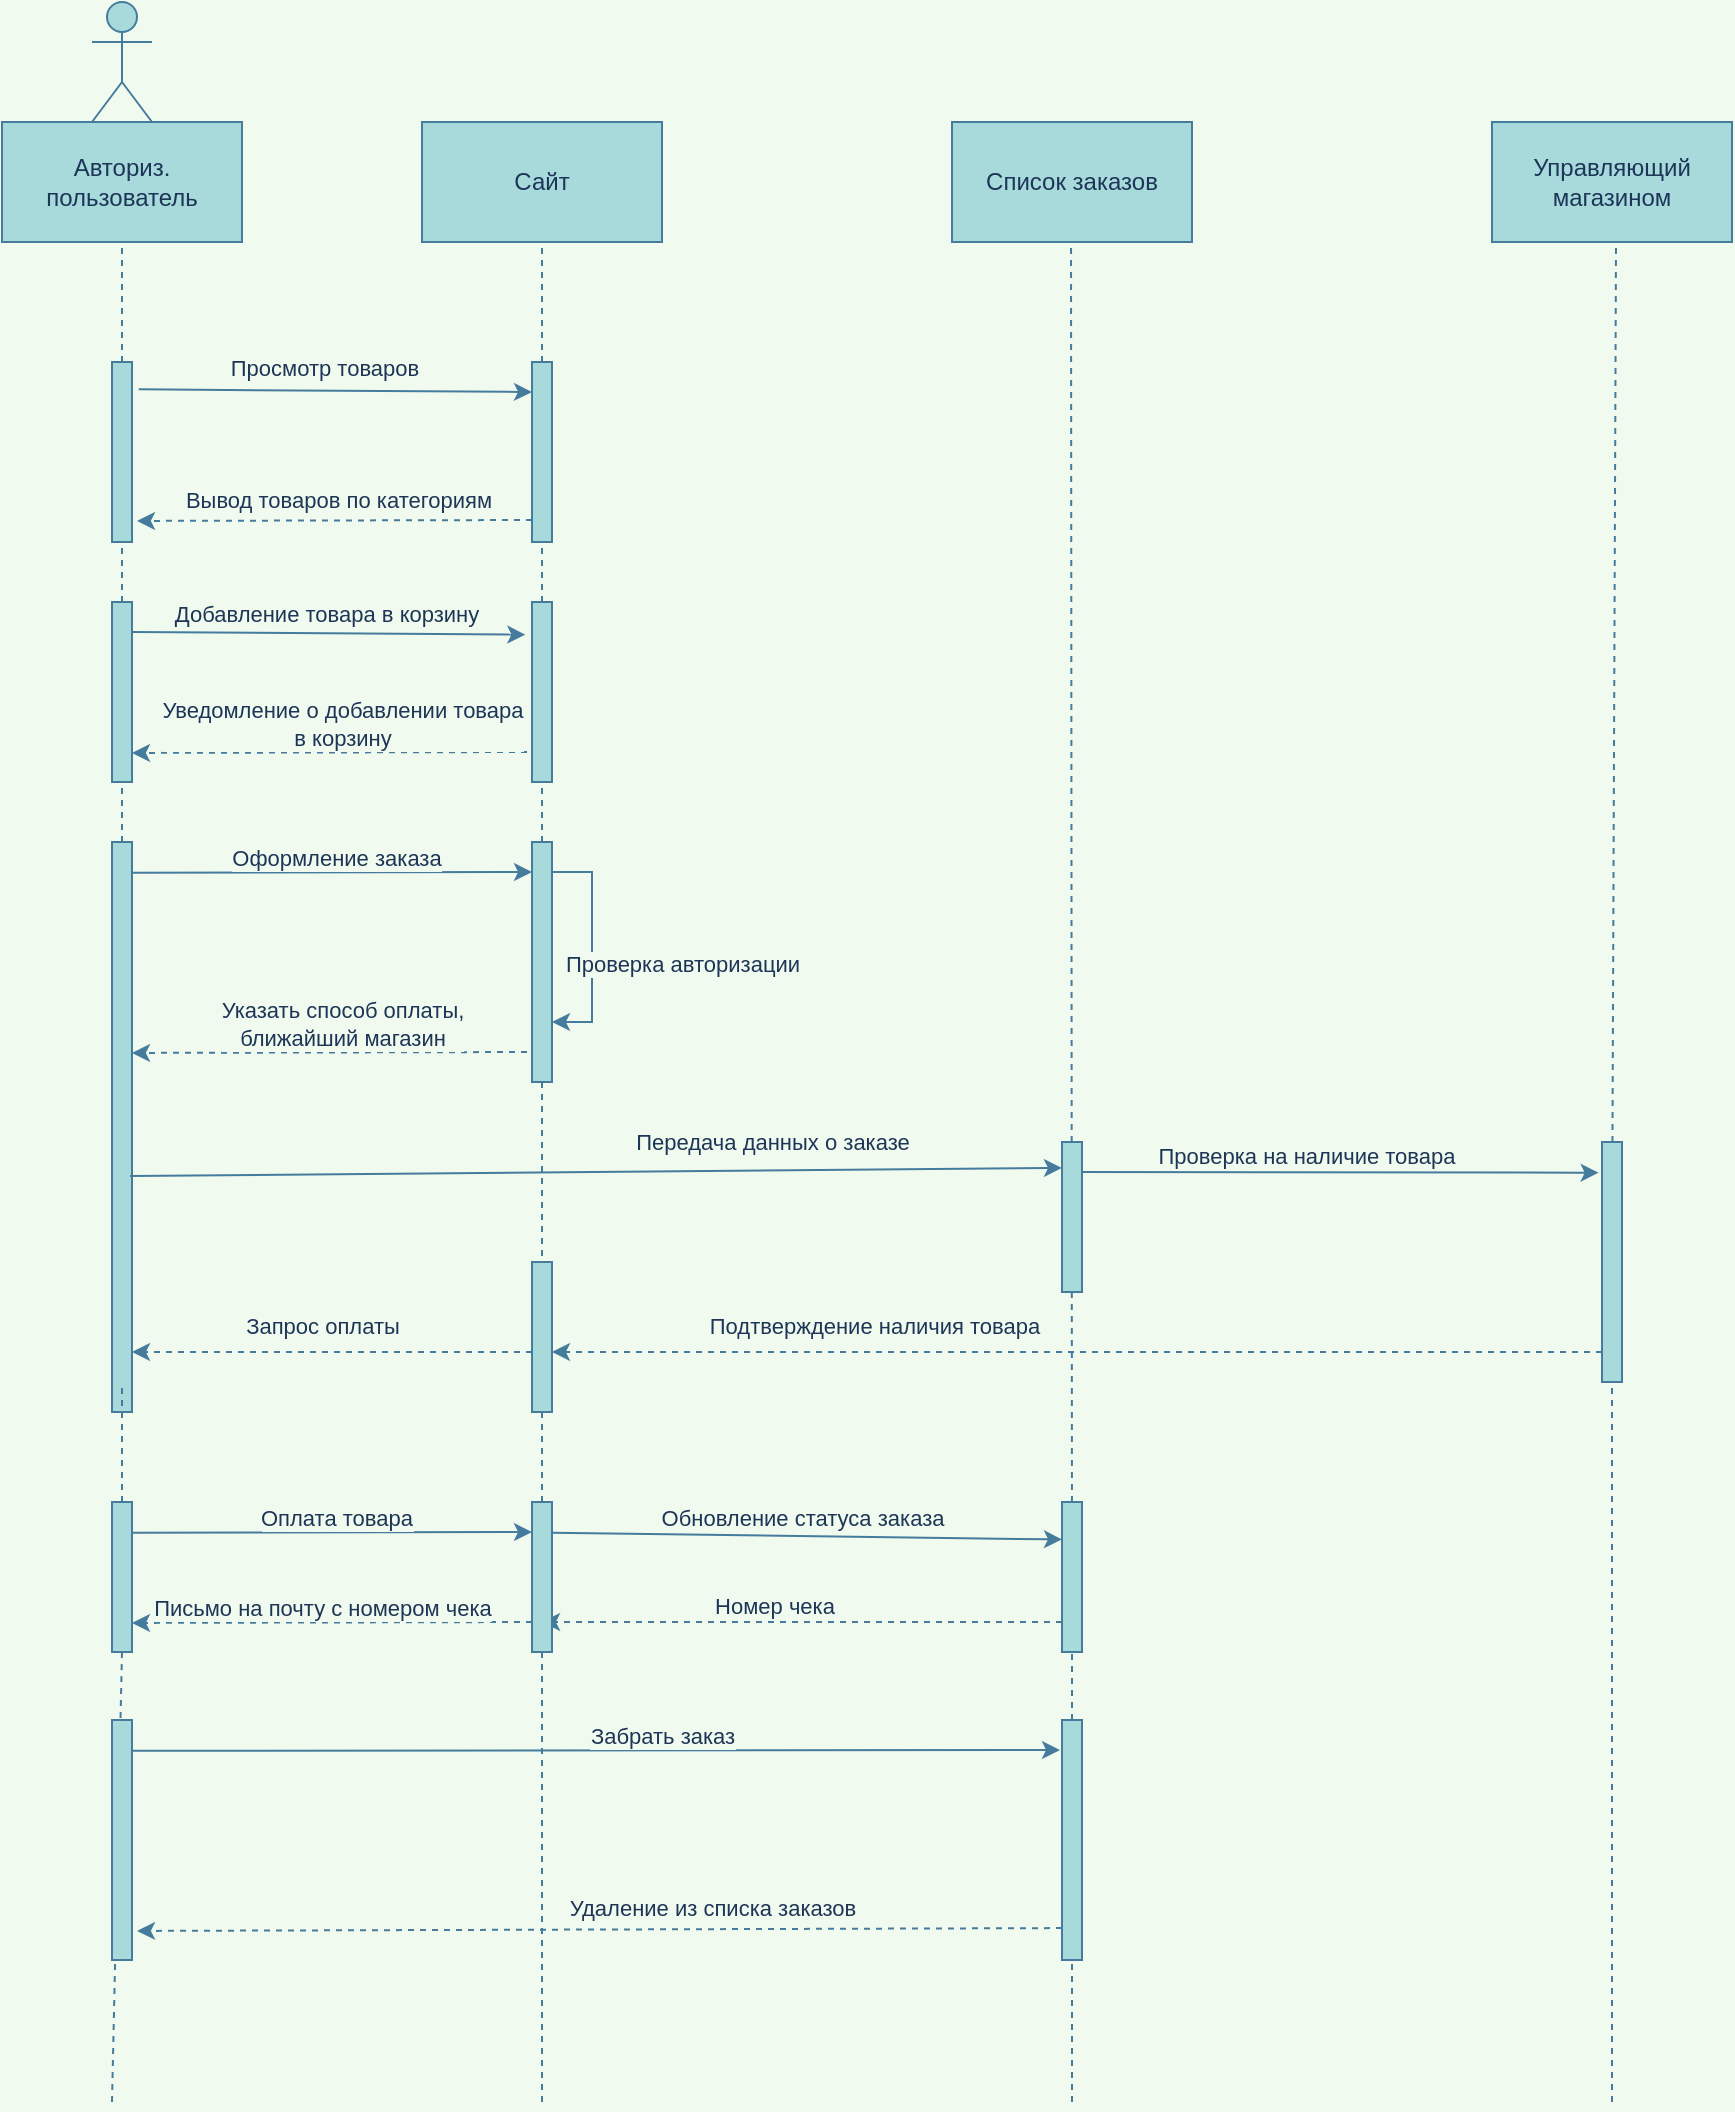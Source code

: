 <mxfile version="20.6.2" type="github"><diagram name="Страница 4" id="FQIY4tyTWUsjZcoUyrXE"><mxGraphModel dx="1422" dy="705" grid="1" gridSize="15" guides="1" tooltips="1" connect="1" arrows="1" fold="1" page="1" pageScale="1" pageWidth="827" pageHeight="1169" background="#F1FAEE" math="0" shadow="0"><root><mxCell id="0"/><mxCell id="1" parent="0"/><mxCell id="JN8WeO-0l9YPGre5nO-8-1" value="Авториз. пользователь" style="rounded=0;whiteSpace=wrap;html=1;fillColor=#A8DADC;strokeColor=#457B9D;fontColor=#1D3557;" parent="1" vertex="1"><mxGeometry x="20" y="90" width="120" height="60" as="geometry"/></mxCell><mxCell id="-qkS9Ov-GjtBmMocPKZy-1" value="" style="shape=umlActor;verticalLabelPosition=bottom;verticalAlign=top;html=1;rounded=0;fillColor=#A8DADC;strokeColor=#457B9D;fontColor=#1D3557;" parent="1" vertex="1"><mxGeometry x="65" y="30" width="30" height="60" as="geometry"/></mxCell><mxCell id="nCHCOWzDhhDbgucSdAUS-1" value="" style="endArrow=none;dashed=1;html=1;rounded=0;entryX=0.5;entryY=1;entryDx=0;entryDy=0;startArrow=none;labelBackgroundColor=#F1FAEE;strokeColor=#457B9D;fontColor=#1D3557;" parent="1" source="Yrq5V0lvTbBiQfMEHChS-1" target="JN8WeO-0l9YPGre5nO-8-1" edge="1"><mxGeometry width="50" height="50" relative="1" as="geometry"><mxPoint x="80" y="1050" as="sourcePoint"/><mxPoint x="440" y="350" as="targetPoint"/></mxGeometry></mxCell><mxCell id="U6XoizrJv49iheRmgpsD-1" value="Сайт" style="rounded=0;whiteSpace=wrap;html=1;fillColor=#A8DADC;strokeColor=#457B9D;fontColor=#1D3557;" parent="1" vertex="1"><mxGeometry x="230" y="90" width="120" height="60" as="geometry"/></mxCell><mxCell id="DtUaUoZIsPm6CGTGS_v6-3" value="" style="endArrow=none;dashed=1;html=1;rounded=0;entryX=0.5;entryY=1;entryDx=0;entryDy=0;startArrow=none;labelBackgroundColor=#F1FAEE;strokeColor=#457B9D;fontColor=#1D3557;" parent="1" source="xjNkxF0Zp7ZCbWnZR_oJ-8" target="U6XoizrJv49iheRmgpsD-1" edge="1"><mxGeometry width="50" height="50" relative="1" as="geometry"><mxPoint x="290" y="1065" as="sourcePoint"/><mxPoint x="288.25" y="150" as="targetPoint"/></mxGeometry></mxCell><mxCell id="LyPPWu9lxSbQvUNgugTX-5" value="" style="rounded=0;whiteSpace=wrap;html=1;strokeColor=#457B9D;fontColor=#1D3557;fillColor=#A8DADC;" parent="1" vertex="1"><mxGeometry x="75" y="210" width="10" height="90" as="geometry"/></mxCell><mxCell id="LyPPWu9lxSbQvUNgugTX-7" value="" style="endArrow=classic;html=1;rounded=0;strokeColor=#457B9D;fontColor=#1D3557;fillColor=#A8DADC;exitX=1.333;exitY=0.152;exitDx=0;exitDy=0;exitPerimeter=0;labelBackgroundColor=#F1FAEE;" parent="1" source="LyPPWu9lxSbQvUNgugTX-5" edge="1"><mxGeometry width="50" height="50" relative="1" as="geometry"><mxPoint x="240" y="275" as="sourcePoint"/><mxPoint x="285" y="225" as="targetPoint"/></mxGeometry></mxCell><mxCell id="LyPPWu9lxSbQvUNgugTX-8" value="Просмотр товаров" style="edgeLabel;html=1;align=center;verticalAlign=middle;resizable=0;points=[];fontColor=#1D3557;labelBackgroundColor=#F1FAEE;" parent="LyPPWu9lxSbQvUNgugTX-7" vertex="1" connectable="0"><mxGeometry x="-0.534" y="-1" relative="1" as="geometry"><mxPoint x="46" y="-12" as="offset"/></mxGeometry></mxCell><mxCell id="LyPPWu9lxSbQvUNgugTX-9" value="" style="endArrow=classic;html=1;rounded=0;strokeColor=#457B9D;fontColor=#1D3557;fillColor=#A8DADC;entryX=1.25;entryY=0.883;entryDx=0;entryDy=0;entryPerimeter=0;dashed=1;labelBackgroundColor=#F1FAEE;" parent="1" target="LyPPWu9lxSbQvUNgugTX-5" edge="1"><mxGeometry width="50" height="50" relative="1" as="geometry"><mxPoint x="285" y="289" as="sourcePoint"/><mxPoint x="290" y="225" as="targetPoint"/></mxGeometry></mxCell><mxCell id="LyPPWu9lxSbQvUNgugTX-10" value="Вывод товаров по категориям" style="edgeLabel;html=1;align=center;verticalAlign=middle;resizable=0;points=[];fontColor=#1D3557;labelBackgroundColor=#F1FAEE;" parent="LyPPWu9lxSbQvUNgugTX-9" vertex="1" connectable="0"><mxGeometry x="0.359" y="3" relative="1" as="geometry"><mxPoint x="37" y="-14" as="offset"/></mxGeometry></mxCell><mxCell id="Yrq5V0lvTbBiQfMEHChS-1" value="" style="rounded=0;whiteSpace=wrap;html=1;strokeColor=#457B9D;fontColor=#1D3557;fillColor=#A8DADC;" parent="1" vertex="1"><mxGeometry x="75" y="330" width="10" height="90" as="geometry"/></mxCell><mxCell id="Yrq5V0lvTbBiQfMEHChS-2" value="" style="endArrow=none;dashed=1;html=1;rounded=0;entryX=0.5;entryY=1;entryDx=0;entryDy=0;startArrow=none;labelBackgroundColor=#F1FAEE;strokeColor=#457B9D;fontColor=#1D3557;" parent="1" target="Yrq5V0lvTbBiQfMEHChS-1" edge="1"><mxGeometry width="50" height="50" relative="1" as="geometry"><mxPoint x="80" y="600" as="sourcePoint"/><mxPoint x="80" y="150" as="targetPoint"/></mxGeometry></mxCell><mxCell id="Yrq5V0lvTbBiQfMEHChS-3" value="" style="endArrow=classic;html=1;rounded=0;strokeColor=#457B9D;fontColor=#1D3557;fillColor=#A8DADC;exitX=1.333;exitY=0.152;exitDx=0;exitDy=0;exitPerimeter=0;labelBackgroundColor=#F1FAEE;" parent="1" edge="1"><mxGeometry width="50" height="50" relative="1" as="geometry"><mxPoint x="85.0" y="345.0" as="sourcePoint"/><mxPoint x="281.67" y="346.32" as="targetPoint"/></mxGeometry></mxCell><mxCell id="Yrq5V0lvTbBiQfMEHChS-4" value="Добавление товара в корзину" style="edgeLabel;html=1;align=center;verticalAlign=middle;resizable=0;points=[];fontColor=#1D3557;labelBackgroundColor=#F1FAEE;" parent="Yrq5V0lvTbBiQfMEHChS-3" vertex="1" connectable="0"><mxGeometry x="-0.534" y="-1" relative="1" as="geometry"><mxPoint x="51" y="-11" as="offset"/></mxGeometry></mxCell><mxCell id="nhMzSPUgYoOcAHP2DFBa-1" value="" style="endArrow=classic;html=1;rounded=0;strokeColor=#457B9D;fontColor=#1D3557;fillColor=#A8DADC;entryX=1.25;entryY=0.883;entryDx=0;entryDy=0;entryPerimeter=0;dashed=1;labelBackgroundColor=#F1FAEE;" parent="1" edge="1"><mxGeometry width="50" height="50" relative="1" as="geometry"><mxPoint x="282.5" y="405.0" as="sourcePoint"/><mxPoint x="85" y="405.47" as="targetPoint"/></mxGeometry></mxCell><mxCell id="nhMzSPUgYoOcAHP2DFBa-2" value="Уведомление о добавлении товара&lt;br&gt;в корзину" style="edgeLabel;html=1;align=center;verticalAlign=middle;resizable=0;points=[];fontColor=#1D3557;labelBackgroundColor=#F1FAEE;" parent="nhMzSPUgYoOcAHP2DFBa-1" vertex="1" connectable="0"><mxGeometry x="0.359" y="3" relative="1" as="geometry"><mxPoint x="41" y="-18" as="offset"/></mxGeometry></mxCell><mxCell id="nhMzSPUgYoOcAHP2DFBa-3" value="" style="rounded=0;whiteSpace=wrap;html=1;strokeColor=#457B9D;fontColor=#1D3557;fillColor=#A8DADC;" parent="1" vertex="1"><mxGeometry x="75" y="450" width="10" height="285" as="geometry"/></mxCell><mxCell id="J392UxgNyUKhrJSLll6A-3" value="" style="rounded=0;whiteSpace=wrap;html=1;strokeColor=#457B9D;fontColor=#1D3557;fillColor=#A8DADC;" parent="1" vertex="1"><mxGeometry x="285" y="210" width="10" height="90" as="geometry"/></mxCell><mxCell id="xjNkxF0Zp7ZCbWnZR_oJ-8" value="" style="rounded=0;whiteSpace=wrap;html=1;strokeColor=#457B9D;fontColor=#1D3557;fillColor=#A8DADC;" parent="1" vertex="1"><mxGeometry x="285" y="330" width="10" height="90" as="geometry"/></mxCell><mxCell id="xjNkxF0Zp7ZCbWnZR_oJ-9" value="" style="endArrow=none;dashed=1;html=1;rounded=0;entryX=0.5;entryY=1;entryDx=0;entryDy=0;startArrow=none;labelBackgroundColor=#F1FAEE;strokeColor=#457B9D;fontColor=#1D3557;" parent="1" source="xjNkxF0Zp7ZCbWnZR_oJ-27" target="xjNkxF0Zp7ZCbWnZR_oJ-8" edge="1"><mxGeometry width="50" height="50" relative="1" as="geometry"><mxPoint x="290" y="1065" as="sourcePoint"/><mxPoint x="290" y="150" as="targetPoint"/></mxGeometry></mxCell><mxCell id="xjNkxF0Zp7ZCbWnZR_oJ-27" value="" style="rounded=0;whiteSpace=wrap;html=1;strokeColor=#457B9D;fontColor=#1D3557;fillColor=#A8DADC;" parent="1" vertex="1"><mxGeometry x="285" y="450" width="10" height="120" as="geometry"/></mxCell><mxCell id="xjNkxF0Zp7ZCbWnZR_oJ-28" value="" style="endArrow=none;dashed=1;html=1;rounded=0;entryX=0.5;entryY=1;entryDx=0;entryDy=0;startArrow=none;labelBackgroundColor=#F1FAEE;strokeColor=#457B9D;fontColor=#1D3557;" parent="1" target="xjNkxF0Zp7ZCbWnZR_oJ-27" edge="1"><mxGeometry width="50" height="50" relative="1" as="geometry"><mxPoint x="290" y="705" as="sourcePoint"/><mxPoint x="290" y="420" as="targetPoint"/></mxGeometry></mxCell><mxCell id="xjNkxF0Zp7ZCbWnZR_oJ-29" value="" style="endArrow=classic;html=1;rounded=0;strokeColor=#457B9D;fontColor=#1D3557;fillColor=#A8DADC;labelBackgroundColor=#F1FAEE;" parent="1" edge="1"><mxGeometry width="50" height="50" relative="1" as="geometry"><mxPoint x="85" y="465.4" as="sourcePoint"/><mxPoint x="285" y="465" as="targetPoint"/></mxGeometry></mxCell><mxCell id="xjNkxF0Zp7ZCbWnZR_oJ-30" value="Оформление заказа" style="edgeLabel;html=1;align=center;verticalAlign=middle;resizable=0;points=[];fontColor=#1D3557;labelBackgroundColor=#F1FAEE;" parent="xjNkxF0Zp7ZCbWnZR_oJ-29" vertex="1" connectable="0"><mxGeometry x="-0.534" y="-1" relative="1" as="geometry"><mxPoint x="55" y="-9" as="offset"/></mxGeometry></mxCell><mxCell id="AAedmmmlDCX3O5DbNJlH-10" value="" style="endArrow=classic;html=1;rounded=0;strokeColor=#457B9D;fontColor=#1D3557;fillColor=#A8DADC;entryX=1.25;entryY=0.883;entryDx=0;entryDy=0;entryPerimeter=0;dashed=1;labelBackgroundColor=#F1FAEE;" parent="1" edge="1"><mxGeometry width="50" height="50" relative="1" as="geometry"><mxPoint x="282.5" y="555" as="sourcePoint"/><mxPoint x="85" y="555.47" as="targetPoint"/></mxGeometry></mxCell><mxCell id="AAedmmmlDCX3O5DbNJlH-11" value="Указать способ оплаты,&lt;br&gt;ближайший магазин" style="edgeLabel;html=1;align=center;verticalAlign=middle;resizable=0;points=[];fontColor=#1D3557;labelBackgroundColor=#F1FAEE;" parent="AAedmmmlDCX3O5DbNJlH-10" vertex="1" connectable="0"><mxGeometry x="0.359" y="3" relative="1" as="geometry"><mxPoint x="41" y="-18" as="offset"/></mxGeometry></mxCell><mxCell id="AAedmmmlDCX3O5DbNJlH-12" style="edgeStyle=orthogonalEdgeStyle;rounded=0;orthogonalLoop=1;jettySize=auto;html=1;entryX=1;entryY=0.75;entryDx=0;entryDy=0;strokeColor=#457B9D;fontColor=#1D3557;fillColor=#A8DADC;labelBackgroundColor=#F1FAEE;" parent="1" source="xjNkxF0Zp7ZCbWnZR_oJ-27" target="xjNkxF0Zp7ZCbWnZR_oJ-27" edge="1"><mxGeometry relative="1" as="geometry"><Array as="points"><mxPoint x="315" y="465"/><mxPoint x="315" y="540"/></Array></mxGeometry></mxCell><mxCell id="AAedmmmlDCX3O5DbNJlH-13" value="Проверка авторизации" style="edgeLabel;html=1;align=center;verticalAlign=middle;resizable=0;points=[];fontColor=#1D3557;labelBackgroundColor=#F1FAEE;" parent="AAedmmmlDCX3O5DbNJlH-12" vertex="1" connectable="0"><mxGeometry x="-0.241" y="2" relative="1" as="geometry"><mxPoint x="43" y="22" as="offset"/></mxGeometry></mxCell><mxCell id="Z3HIJfKP_hEyN9-1W3AN-2" value="" style="endArrow=none;dashed=1;html=1;rounded=0;entryX=0.5;entryY=1;entryDx=0;entryDy=0;startArrow=none;labelBackgroundColor=#F1FAEE;strokeColor=#457B9D;fontColor=#1D3557;" parent="1" source="kE934v-uWXghj1hO4gbn-29" edge="1"><mxGeometry width="50" height="50" relative="1" as="geometry"><mxPoint x="80" y="855" as="sourcePoint"/><mxPoint x="80" y="720" as="targetPoint"/></mxGeometry></mxCell><mxCell id="Z3HIJfKP_hEyN9-1W3AN-3" value="" style="endArrow=classic;html=1;rounded=0;strokeColor=#457B9D;fontColor=#1D3557;fillColor=#A8DADC;labelBackgroundColor=#F1FAEE;" parent="1" edge="1"><mxGeometry width="50" height="50" relative="1" as="geometry"><mxPoint x="85" y="795.4" as="sourcePoint"/><mxPoint x="285" y="795" as="targetPoint"/></mxGeometry></mxCell><mxCell id="Z3HIJfKP_hEyN9-1W3AN-4" value="Оплата товара" style="edgeLabel;html=1;align=center;verticalAlign=middle;resizable=0;points=[];fontColor=#1D3557;labelBackgroundColor=#F1FAEE;" parent="Z3HIJfKP_hEyN9-1W3AN-3" vertex="1" connectable="0"><mxGeometry x="-0.534" y="-1" relative="1" as="geometry"><mxPoint x="55" y="-9" as="offset"/></mxGeometry></mxCell><mxCell id="Z3HIJfKP_hEyN9-1W3AN-6" value="" style="endArrow=none;dashed=1;html=1;rounded=0;entryX=0.5;entryY=1;entryDx=0;entryDy=0;startArrow=none;labelBackgroundColor=#F1FAEE;strokeColor=#457B9D;fontColor=#1D3557;" parent="1" edge="1"><mxGeometry width="50" height="50" relative="1" as="geometry"><mxPoint x="290" y="705" as="sourcePoint"/><mxPoint x="290" y="720" as="targetPoint"/></mxGeometry></mxCell><mxCell id="Z3HIJfKP_hEyN9-1W3AN-7" value="" style="endArrow=classic;html=1;rounded=0;strokeColor=#457B9D;fontColor=#1D3557;fillColor=#A8DADC;labelBackgroundColor=#F1FAEE;entryX=0;entryY=0.173;entryDx=0;entryDy=0;entryPerimeter=0;exitX=0.9;exitY=0.586;exitDx=0;exitDy=0;exitPerimeter=0;" parent="1" source="nhMzSPUgYoOcAHP2DFBa-3" target="kE934v-uWXghj1hO4gbn-16" edge="1"><mxGeometry width="50" height="50" relative="1" as="geometry"><mxPoint x="300" y="616" as="sourcePoint"/><mxPoint x="540" y="615" as="targetPoint"/></mxGeometry></mxCell><mxCell id="Z3HIJfKP_hEyN9-1W3AN-8" value="Передача данных о заказе" style="edgeLabel;html=1;align=center;verticalAlign=middle;resizable=0;points=[];fontColor=#1D3557;labelBackgroundColor=#F1FAEE;" parent="Z3HIJfKP_hEyN9-1W3AN-7" vertex="1" connectable="0"><mxGeometry x="-0.534" y="-1" relative="1" as="geometry"><mxPoint x="212" y="-17" as="offset"/></mxGeometry></mxCell><mxCell id="Z3HIJfKP_hEyN9-1W3AN-11" value="" style="endArrow=classic;html=1;rounded=0;strokeColor=#457B9D;fontColor=#1D3557;fillColor=#A8DADC;dashed=1;labelBackgroundColor=#F1FAEE;" parent="1" edge="1"><mxGeometry width="50" height="50" relative="1" as="geometry"><mxPoint x="550" y="840" as="sourcePoint"/><mxPoint x="290" y="840" as="targetPoint"/></mxGeometry></mxCell><mxCell id="_3G9e9lQE70hURKLR9xV-3" value="Номер чека" style="edgeLabel;html=1;align=center;verticalAlign=middle;resizable=0;points=[];fontColor=#1D3557;labelBackgroundColor=#F1FAEE;" parent="Z3HIJfKP_hEyN9-1W3AN-11" vertex="1" connectable="0"><mxGeometry x="0.431" y="1" relative="1" as="geometry"><mxPoint x="42" y="-9" as="offset"/></mxGeometry></mxCell><mxCell id="fJB3-PnSu96R5hkXti-N-1" value="Управляющий магазином" style="rounded=0;whiteSpace=wrap;html=1;fillColor=#A8DADC;strokeColor=#457B9D;fontColor=#1D3557;" parent="1" vertex="1"><mxGeometry x="765" y="90" width="120" height="60" as="geometry"/></mxCell><mxCell id="fJB3-PnSu96R5hkXti-N-5" value="" style="endArrow=classic;html=1;rounded=0;strokeColor=#457B9D;fontColor=#1D3557;fillColor=#A8DADC;entryX=-0.167;entryY=0.128;entryDx=0;entryDy=0;entryPerimeter=0;labelBackgroundColor=#F1FAEE;exitX=0.5;exitY=0.2;exitDx=0;exitDy=0;exitPerimeter=0;" parent="1" source="kE934v-uWXghj1hO4gbn-16" target="fJB3-PnSu96R5hkXti-N-3" edge="1"><mxGeometry width="50" height="50" relative="1" as="geometry"><mxPoint x="815" y="615.0" as="sourcePoint"/><mxPoint x="1053.33" y="615.8" as="targetPoint"/></mxGeometry></mxCell><mxCell id="fJB3-PnSu96R5hkXti-N-6" value="Проверка на наличие товара" style="edgeLabel;html=1;align=center;verticalAlign=middle;resizable=0;points=[];fontColor=#1D3557;labelBackgroundColor=#F1FAEE;" parent="fJB3-PnSu96R5hkXti-N-5" vertex="1" connectable="0"><mxGeometry x="-0.534" y="-1" relative="1" as="geometry"><mxPoint x="55" y="-9" as="offset"/></mxGeometry></mxCell><mxCell id="_3G9e9lQE70hURKLR9xV-1" value="" style="endArrow=classic;html=1;rounded=0;strokeColor=#457B9D;fontColor=#1D3557;fillColor=#A8DADC;dashed=1;exitX=0;exitY=0.875;exitDx=0;exitDy=0;labelBackgroundColor=#F1FAEE;exitPerimeter=0;entryX=1;entryY=0.6;entryDx=0;entryDy=0;entryPerimeter=0;" parent="1" source="fJB3-PnSu96R5hkXti-N-3" target="kE934v-uWXghj1hO4gbn-26" edge="1"><mxGeometry width="50" height="50" relative="1" as="geometry"><mxPoint x="1055" y="690" as="sourcePoint"/><mxPoint x="300" y="690" as="targetPoint"/></mxGeometry></mxCell><mxCell id="_3G9e9lQE70hURKLR9xV-2" value="Подтверждение наличия товара" style="edgeLabel;html=1;align=center;verticalAlign=middle;resizable=0;points=[];fontColor=#1D3557;labelBackgroundColor=#F1FAEE;" parent="_3G9e9lQE70hURKLR9xV-1" vertex="1" connectable="0"><mxGeometry x="0.403" y="1" relative="1" as="geometry"><mxPoint x="4" y="-14" as="offset"/></mxGeometry></mxCell><mxCell id="_3G9e9lQE70hURKLR9xV-4" value="" style="endArrow=classic;html=1;rounded=0;strokeColor=#457B9D;fontColor=#1D3557;fillColor=#A8DADC;entryX=1.25;entryY=0.883;entryDx=0;entryDy=0;entryPerimeter=0;dashed=1;labelBackgroundColor=#F1FAEE;" parent="1" edge="1"><mxGeometry width="50" height="50" relative="1" as="geometry"><mxPoint x="285" y="840" as="sourcePoint"/><mxPoint x="85" y="840.47" as="targetPoint"/></mxGeometry></mxCell><mxCell id="_3G9e9lQE70hURKLR9xV-5" value="Письмо на почту с номером чека" style="edgeLabel;html=1;align=center;verticalAlign=middle;resizable=0;points=[];fontColor=#1D3557;labelBackgroundColor=#F1FAEE;" parent="_3G9e9lQE70hURKLR9xV-4" vertex="1" connectable="0"><mxGeometry x="0.431" y="1" relative="1" as="geometry"><mxPoint x="38" y="-9" as="offset"/></mxGeometry></mxCell><mxCell id="kE934v-uWXghj1hO4gbn-2" value="" style="endArrow=none;dashed=1;html=1;rounded=0;entryX=0.5;entryY=1;entryDx=0;entryDy=0;startArrow=none;labelBackgroundColor=#F1FAEE;strokeColor=#457B9D;fontColor=#1D3557;" parent="1" edge="1"><mxGeometry width="50" height="50" relative="1" as="geometry"><mxPoint x="75" y="1080" as="sourcePoint"/><mxPoint x="80" y="855" as="targetPoint"/></mxGeometry></mxCell><mxCell id="kE934v-uWXghj1hO4gbn-3" value="" style="shape=image;html=1;verticalAlign=top;verticalLabelPosition=bottom;labelBackgroundColor=#F1FAEE;imageAspect=0;aspect=fixed;image=https://cdn0.iconfinder.com/data/icons/evericons-16px/16/x-128.png;strokeColor=#457B9D;fontColor=#1D3557;fillColor=#A8DADC;" parent="1" vertex="1"><mxGeometry x="38" y="1009" width="75" height="75" as="geometry"/></mxCell><mxCell id="kE934v-uWXghj1hO4gbn-7" value="" style="endArrow=none;dashed=1;html=1;rounded=0;entryX=0.5;entryY=1;entryDx=0;entryDy=0;startArrow=none;labelBackgroundColor=#F1FAEE;strokeColor=#457B9D;fontColor=#1D3557;" parent="1" source="kE934v-uWXghj1hO4gbn-35" target="kE934v-uWXghj1hO4gbn-26" edge="1"><mxGeometry width="50" height="50" relative="1" as="geometry"><mxPoint x="290" y="1080" as="sourcePoint"/><mxPoint x="290" y="855" as="targetPoint"/></mxGeometry></mxCell><mxCell id="kE934v-uWXghj1hO4gbn-11" value="" style="endArrow=classic;html=1;rounded=0;strokeColor=#457B9D;fontColor=#1D3557;fillColor=#A8DADC;entryX=1.25;entryY=0.883;entryDx=0;entryDy=0;entryPerimeter=0;dashed=1;labelBackgroundColor=#F1FAEE;exitX=0;exitY=0.867;exitDx=0;exitDy=0;exitPerimeter=0;" parent="1" source="kE934v-uWXghj1hO4gbn-24" edge="1"><mxGeometry width="50" height="50" relative="1" as="geometry"><mxPoint x="555" y="994" as="sourcePoint"/><mxPoint x="87.5" y="994.47" as="targetPoint"/></mxGeometry></mxCell><mxCell id="kE934v-uWXghj1hO4gbn-12" value="Удаление из списка заказов" style="edgeLabel;html=1;align=center;verticalAlign=middle;resizable=0;points=[];fontColor=#1D3557;labelBackgroundColor=#F1FAEE;" parent="kE934v-uWXghj1hO4gbn-11" vertex="1" connectable="0"><mxGeometry x="0.359" y="3" relative="1" as="geometry"><mxPoint x="139" y="-14" as="offset"/></mxGeometry></mxCell><mxCell id="kE934v-uWXghj1hO4gbn-18" value="" style="endArrow=none;dashed=1;html=1;rounded=0;startArrow=none;labelBackgroundColor=#F1FAEE;strokeColor=#457B9D;fontColor=#1D3557;" parent="1" source="kE934v-uWXghj1hO4gbn-27" edge="1"><mxGeometry width="50" height="50" relative="1" as="geometry"><mxPoint x="555" y="1080" as="sourcePoint"/><mxPoint x="554.5" y="135" as="targetPoint"/></mxGeometry></mxCell><mxCell id="kE934v-uWXghj1hO4gbn-16" value="" style="rounded=0;whiteSpace=wrap;html=1;strokeColor=#457B9D;fontColor=#1D3557;fillColor=#A8DADC;" parent="1" vertex="1"><mxGeometry x="550" y="600" width="10" height="75" as="geometry"/></mxCell><mxCell id="kE934v-uWXghj1hO4gbn-10" value="Список заказов" style="rounded=0;whiteSpace=wrap;html=1;fillColor=#A8DADC;strokeColor=#457B9D;fontColor=#1D3557;" parent="1" vertex="1"><mxGeometry x="495" y="90" width="120" height="60" as="geometry"/></mxCell><mxCell id="kE934v-uWXghj1hO4gbn-19" value="" style="endArrow=none;dashed=1;html=1;rounded=0;startArrow=none;labelBackgroundColor=#F1FAEE;strokeColor=#457B9D;fontColor=#1D3557;" parent="1" source="fJB3-PnSu96R5hkXti-N-3" edge="1"><mxGeometry width="50" height="50" relative="1" as="geometry"><mxPoint x="825" y="1080" as="sourcePoint"/><mxPoint x="827" y="150" as="targetPoint"/></mxGeometry></mxCell><mxCell id="fJB3-PnSu96R5hkXti-N-3" value="" style="rounded=0;whiteSpace=wrap;html=1;strokeColor=#457B9D;fontColor=#1D3557;fillColor=#A8DADC;" parent="1" vertex="1"><mxGeometry x="820" y="600" width="10" height="120" as="geometry"/></mxCell><mxCell id="kE934v-uWXghj1hO4gbn-20" value="" style="endArrow=none;dashed=1;html=1;rounded=0;startArrow=none;labelBackgroundColor=#F1FAEE;strokeColor=#457B9D;fontColor=#1D3557;" parent="1" target="fJB3-PnSu96R5hkXti-N-3" edge="1"><mxGeometry width="50" height="50" relative="1" as="geometry"><mxPoint x="825" y="1080" as="sourcePoint"/><mxPoint x="827" y="150" as="targetPoint"/></mxGeometry></mxCell><mxCell id="kE934v-uWXghj1hO4gbn-21" value="" style="rounded=0;whiteSpace=wrap;html=1;strokeColor=#457B9D;fontColor=#1D3557;fillColor=#A8DADC;" parent="1" vertex="1"><mxGeometry x="75" y="889" width="10" height="120" as="geometry"/></mxCell><mxCell id="kE934v-uWXghj1hO4gbn-22" value="" style="endArrow=classic;html=1;rounded=0;strokeColor=#457B9D;fontColor=#1D3557;fillColor=#A8DADC;labelBackgroundColor=#F1FAEE;entryX=-0.1;entryY=0.125;entryDx=0;entryDy=0;entryPerimeter=0;" parent="1" target="kE934v-uWXghj1hO4gbn-24" edge="1"><mxGeometry width="50" height="50" relative="1" as="geometry"><mxPoint x="85" y="904.4" as="sourcePoint"/><mxPoint x="540" y="904" as="targetPoint"/></mxGeometry></mxCell><mxCell id="kE934v-uWXghj1hO4gbn-23" value="Забрать заказ" style="edgeLabel;html=1;align=center;verticalAlign=middle;resizable=0;points=[];fontColor=#1D3557;labelBackgroundColor=#F1FAEE;" parent="kE934v-uWXghj1hO4gbn-22" vertex="1" connectable="0"><mxGeometry x="-0.534" y="-1" relative="1" as="geometry"><mxPoint x="157" y="-9" as="offset"/></mxGeometry></mxCell><mxCell id="kE934v-uWXghj1hO4gbn-24" value="" style="rounded=0;whiteSpace=wrap;html=1;strokeColor=#457B9D;fontColor=#1D3557;fillColor=#A8DADC;" parent="1" vertex="1"><mxGeometry x="550" y="889" width="10" height="120" as="geometry"/></mxCell><mxCell id="kE934v-uWXghj1hO4gbn-25" value="" style="endArrow=none;dashed=1;html=1;rounded=0;startArrow=none;labelBackgroundColor=#F1FAEE;strokeColor=#457B9D;fontColor=#1D3557;" parent="1" target="kE934v-uWXghj1hO4gbn-24" edge="1"><mxGeometry width="50" height="50" relative="1" as="geometry"><mxPoint x="555" y="1080" as="sourcePoint"/><mxPoint x="554.5" y="135" as="targetPoint"/></mxGeometry></mxCell><mxCell id="kE934v-uWXghj1hO4gbn-26" value="" style="rounded=0;whiteSpace=wrap;html=1;strokeColor=#457B9D;fontColor=#1D3557;fillColor=#A8DADC;" parent="1" vertex="1"><mxGeometry x="285" y="660" width="10" height="75" as="geometry"/></mxCell><mxCell id="kE934v-uWXghj1hO4gbn-28" value="" style="endArrow=none;dashed=1;html=1;rounded=0;entryX=0.5;entryY=1;entryDx=0;entryDy=0;startArrow=none;labelBackgroundColor=#F1FAEE;strokeColor=#457B9D;fontColor=#1D3557;" parent="1" edge="1"><mxGeometry width="50" height="50" relative="1" as="geometry"><mxPoint x="290" y="889" as="sourcePoint"/><mxPoint x="290" y="889" as="targetPoint"/></mxGeometry></mxCell><mxCell id="kE934v-uWXghj1hO4gbn-29" value="" style="rounded=0;whiteSpace=wrap;html=1;strokeColor=#457B9D;fontColor=#1D3557;fillColor=#A8DADC;" parent="1" vertex="1"><mxGeometry x="75" y="780" width="10" height="75" as="geometry"/></mxCell><mxCell id="kE934v-uWXghj1hO4gbn-32" value="" style="endArrow=none;dashed=1;html=1;rounded=0;entryX=0.5;entryY=1;entryDx=0;entryDy=0;startArrow=none;labelBackgroundColor=#F1FAEE;strokeColor=#457B9D;fontColor=#1D3557;" parent="1" target="kE934v-uWXghj1hO4gbn-29" edge="1"><mxGeometry width="50" height="50" relative="1" as="geometry"><mxPoint x="80" y="855" as="sourcePoint"/><mxPoint x="80" y="720" as="targetPoint"/></mxGeometry></mxCell><mxCell id="kE934v-uWXghj1hO4gbn-27" value="" style="rounded=0;whiteSpace=wrap;html=1;strokeColor=#457B9D;fontColor=#1D3557;fillColor=#A8DADC;" parent="1" vertex="1"><mxGeometry x="550" y="780" width="10" height="75" as="geometry"/></mxCell><mxCell id="kE934v-uWXghj1hO4gbn-33" value="" style="endArrow=none;dashed=1;html=1;rounded=0;startArrow=none;labelBackgroundColor=#F1FAEE;strokeColor=#457B9D;fontColor=#1D3557;" parent="1" source="kE934v-uWXghj1hO4gbn-24" target="kE934v-uWXghj1hO4gbn-27" edge="1"><mxGeometry width="50" height="50" relative="1" as="geometry"><mxPoint x="554.963" y="889" as="sourcePoint"/><mxPoint x="554.5" y="135" as="targetPoint"/></mxGeometry></mxCell><mxCell id="kE934v-uWXghj1hO4gbn-35" value="" style="rounded=0;whiteSpace=wrap;html=1;strokeColor=#457B9D;fontColor=#1D3557;fillColor=#A8DADC;" parent="1" vertex="1"><mxGeometry x="285" y="780" width="10" height="75" as="geometry"/></mxCell><mxCell id="kE934v-uWXghj1hO4gbn-36" value="" style="endArrow=none;dashed=1;html=1;rounded=0;entryX=0.5;entryY=1;entryDx=0;entryDy=0;startArrow=none;labelBackgroundColor=#F1FAEE;strokeColor=#457B9D;fontColor=#1D3557;" parent="1" target="kE934v-uWXghj1hO4gbn-35" edge="1"><mxGeometry width="50" height="50" relative="1" as="geometry"><mxPoint x="290" y="1080" as="sourcePoint"/><mxPoint x="290" y="735" as="targetPoint"/></mxGeometry></mxCell><mxCell id="kE934v-uWXghj1hO4gbn-37" value="" style="endArrow=classic;html=1;rounded=0;strokeColor=#457B9D;fontColor=#1D3557;fillColor=#A8DADC;labelBackgroundColor=#F1FAEE;entryX=0;entryY=0.25;entryDx=0;entryDy=0;" parent="1" target="kE934v-uWXghj1hO4gbn-27" edge="1"><mxGeometry width="50" height="50" relative="1" as="geometry"><mxPoint x="295" y="795.4" as="sourcePoint"/><mxPoint x="495" y="795" as="targetPoint"/></mxGeometry></mxCell><mxCell id="kE934v-uWXghj1hO4gbn-41" value="Обновление статуса заказа" style="edgeLabel;html=1;align=center;verticalAlign=middle;resizable=0;points=[];fontColor=#1D3557;labelBackgroundColor=#F1FAEE;" parent="kE934v-uWXghj1hO4gbn-37" vertex="1" connectable="0"><mxGeometry x="-0.428" y="2" relative="1" as="geometry"><mxPoint x="52" y="-7" as="offset"/></mxGeometry></mxCell><mxCell id="kE934v-uWXghj1hO4gbn-39" value="" style="endArrow=classic;html=1;rounded=0;strokeColor=#457B9D;fontColor=#1D3557;fillColor=#A8DADC;dashed=1;labelBackgroundColor=#F1FAEE;entryX=1;entryY=0.6;entryDx=0;entryDy=0;entryPerimeter=0;" parent="1" edge="1"><mxGeometry width="50" height="50" relative="1" as="geometry"><mxPoint x="285" y="705" as="sourcePoint"/><mxPoint x="85" y="705" as="targetPoint"/></mxGeometry></mxCell><mxCell id="kE934v-uWXghj1hO4gbn-40" value="Запрос оплаты" style="edgeLabel;html=1;align=center;verticalAlign=middle;resizable=0;points=[];fontColor=#1D3557;labelBackgroundColor=#F1FAEE;" parent="kE934v-uWXghj1hO4gbn-39" vertex="1" connectable="0"><mxGeometry x="0.403" y="1" relative="1" as="geometry"><mxPoint x="35" y="-14" as="offset"/></mxGeometry></mxCell></root></mxGraphModel></diagram></mxfile>